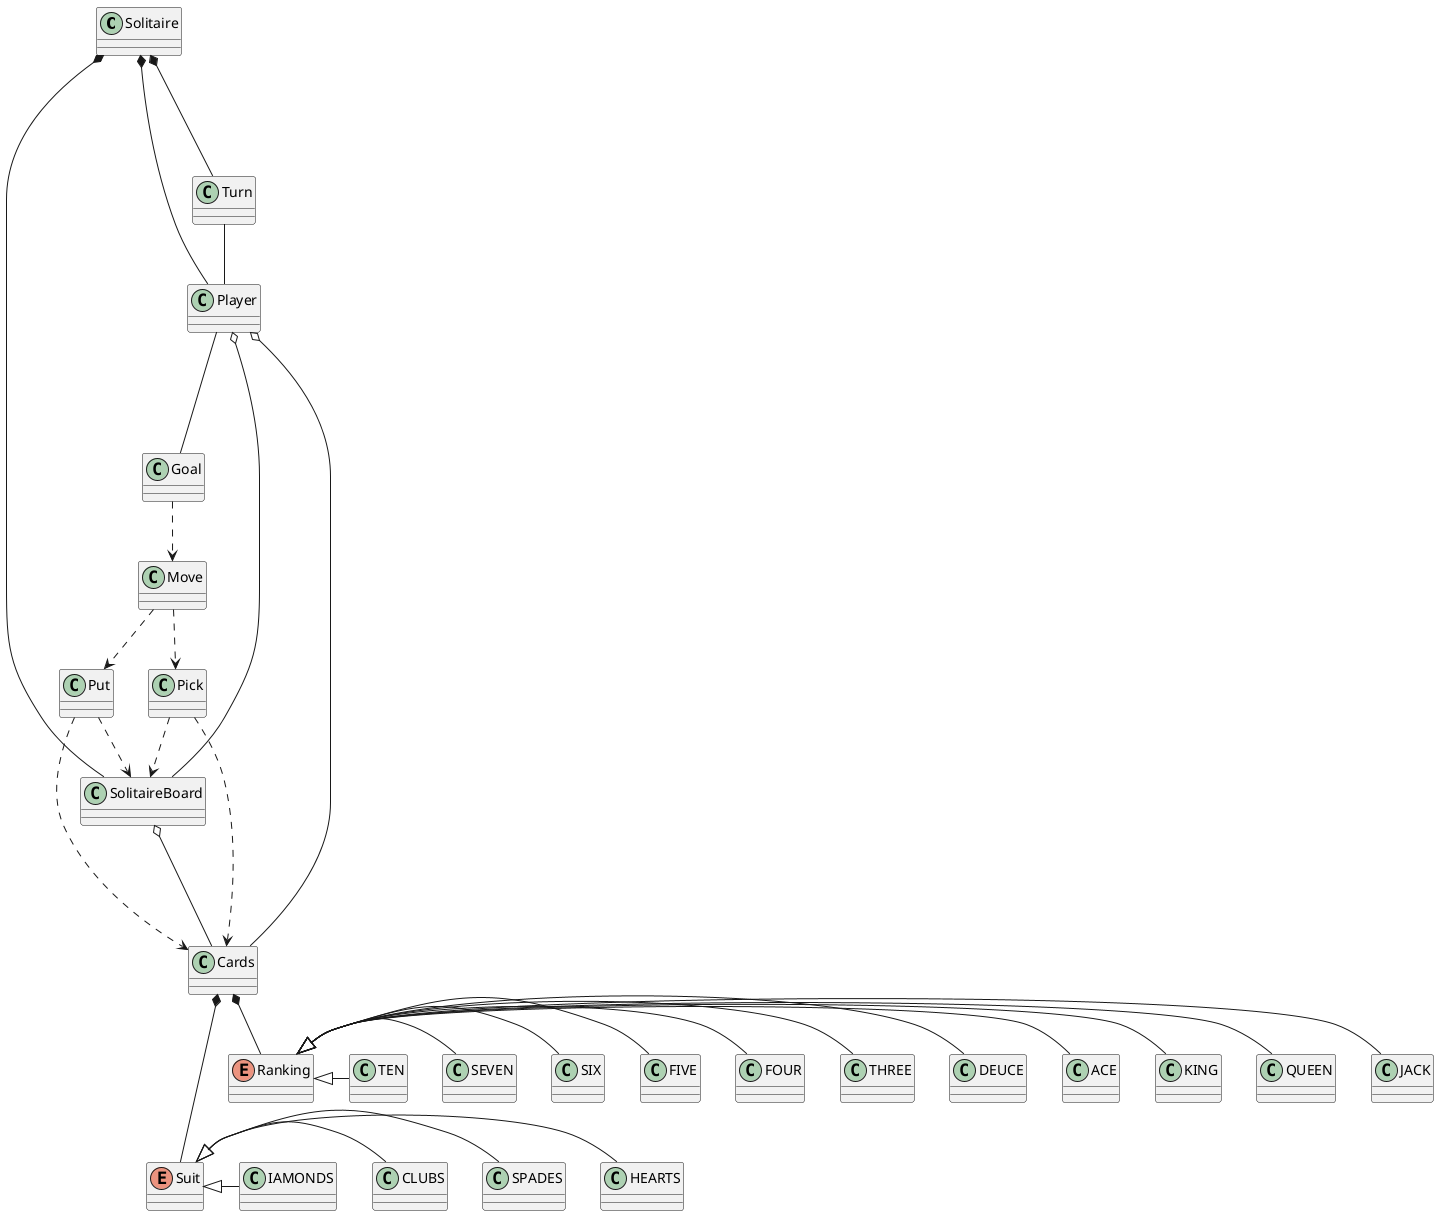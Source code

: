 @startuml
Class Solitaire
Class Goal
Class Player
Class Turn
Class Move
Class SolitaireBoard
Class Cards
Class Put
Class Pick
Enum Suit
Enum Ranking
Player o-down-SolitaireBoard
Player o-down-Cards
Turn -down- Player
Solitaire*--down-Turn
Solitaire*--down-Player
Solitaire*--down-SolitaireBoard
SolitaireBoard o--down-Cards
Goal ..>Move
Move ..>Pick
Move ..>Put
Put..>Cards
Pick ..>Cards
Player O--down- Goal
Cards*--down-Suit
Suit<|-CLUBS
Suit<|-DIAMONDS
Suit<|-HEARTS
Suit<|-SPADES
Cards*-- Ranking
Ranking<|- DEUCE
Ranking<|- THREE
Ranking<|- FOUR
Ranking<|- FIVE
Ranking<|- SIX
Ranking<|- SEVEN
Ranking<|- TEN
Ranking<|- JACK
Ranking<|- QUEEN
Ranking<|- KING
Ranking<|- ACE

Put..>SolitaireBoard
Pick..>SolitaireBoard

@enduml